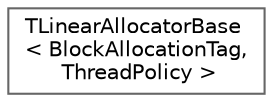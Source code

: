 digraph "Graphical Class Hierarchy"
{
 // INTERACTIVE_SVG=YES
 // LATEX_PDF_SIZE
  bgcolor="transparent";
  edge [fontname=Helvetica,fontsize=10,labelfontname=Helvetica,labelfontsize=10];
  node [fontname=Helvetica,fontsize=10,shape=box,height=0.2,width=0.4];
  rankdir="LR";
  Node0 [id="Node000000",label="TLinearAllocatorBase\l\< BlockAllocationTag,\l ThreadPolicy \>",height=0.2,width=0.4,color="grey40", fillcolor="white", style="filled",URL="$dd/d98/classTLinearAllocatorBase.html",tooltip=" "];
}
